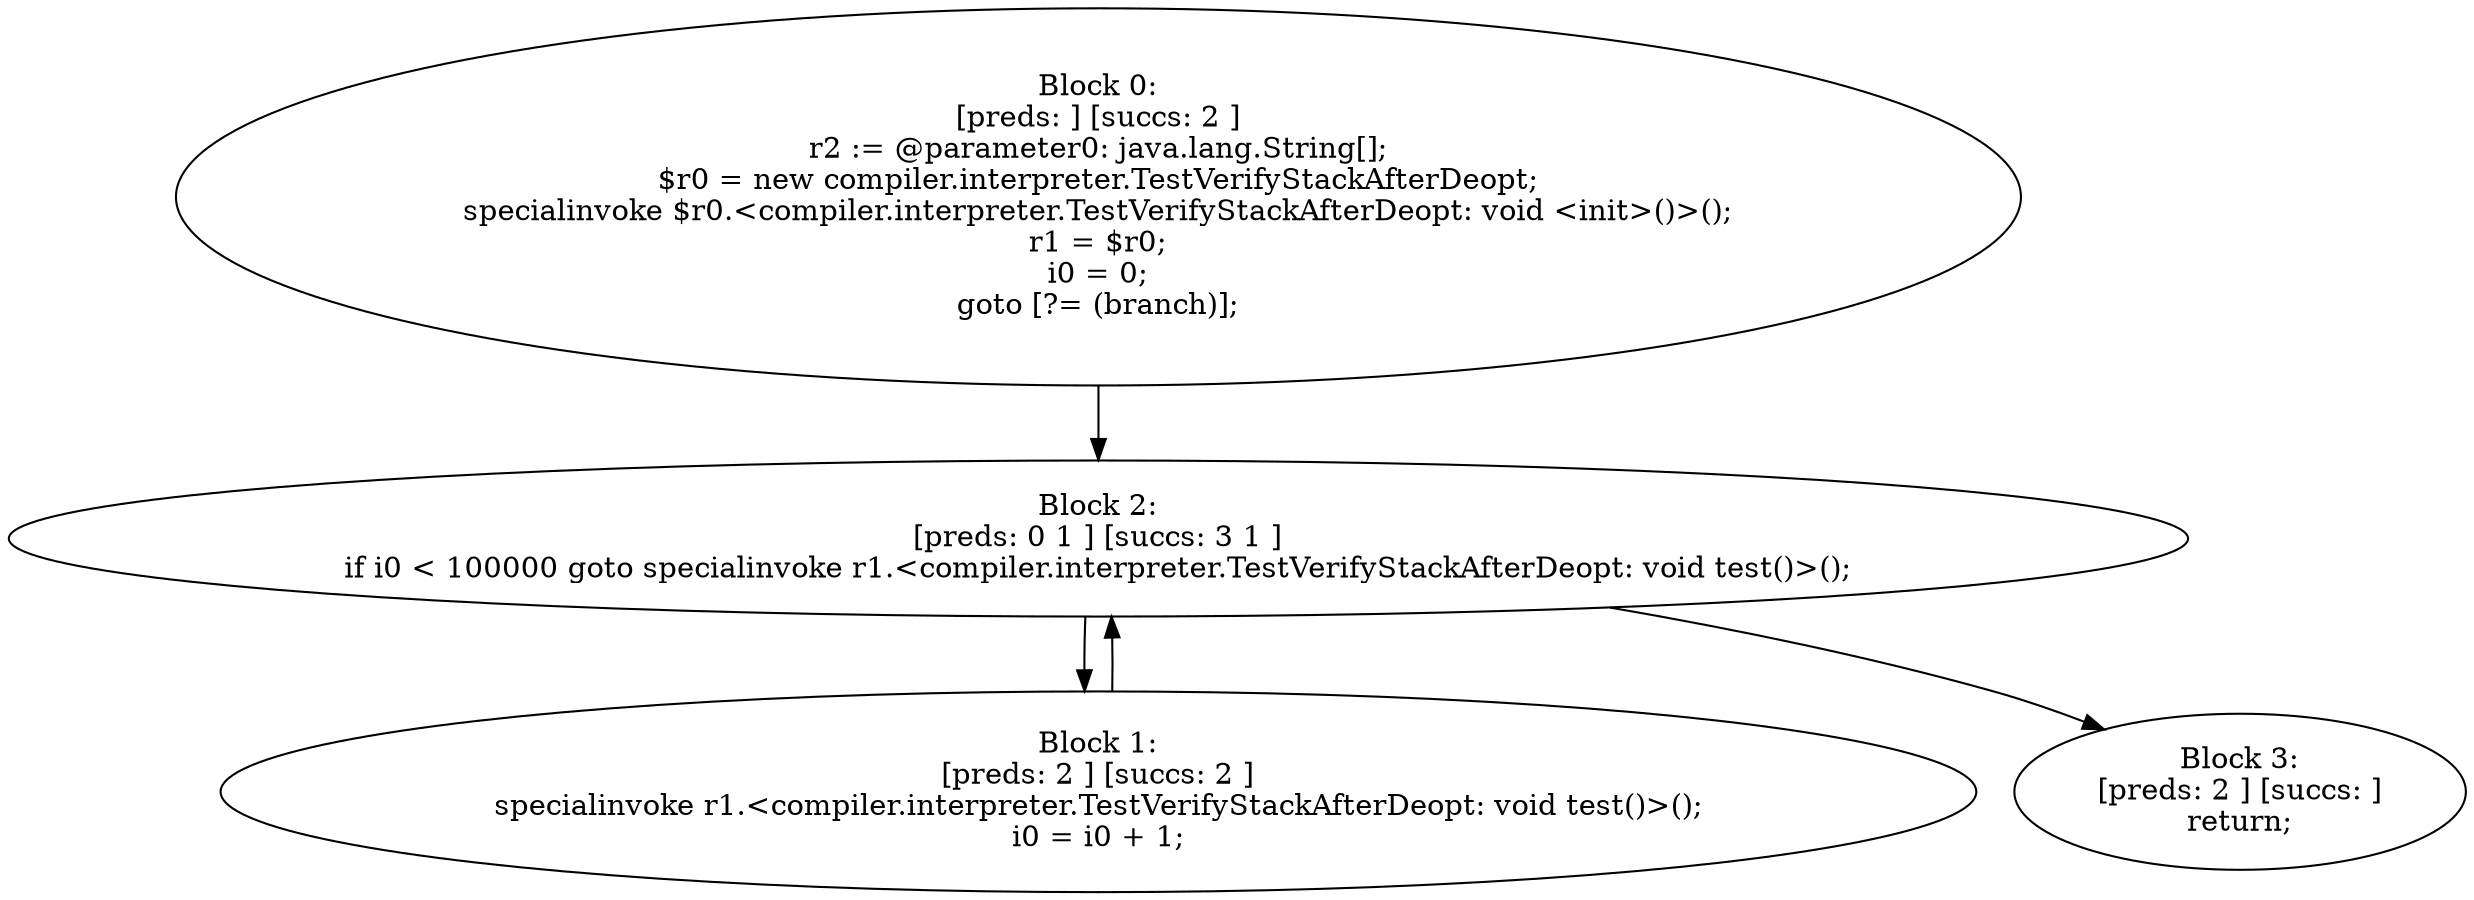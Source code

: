 digraph "unitGraph" {
    "Block 0:
[preds: ] [succs: 2 ]
r2 := @parameter0: java.lang.String[];
$r0 = new compiler.interpreter.TestVerifyStackAfterDeopt;
specialinvoke $r0.<compiler.interpreter.TestVerifyStackAfterDeopt: void <init>()>();
r1 = $r0;
i0 = 0;
goto [?= (branch)];
"
    "Block 1:
[preds: 2 ] [succs: 2 ]
specialinvoke r1.<compiler.interpreter.TestVerifyStackAfterDeopt: void test()>();
i0 = i0 + 1;
"
    "Block 2:
[preds: 0 1 ] [succs: 3 1 ]
if i0 < 100000 goto specialinvoke r1.<compiler.interpreter.TestVerifyStackAfterDeopt: void test()>();
"
    "Block 3:
[preds: 2 ] [succs: ]
return;
"
    "Block 0:
[preds: ] [succs: 2 ]
r2 := @parameter0: java.lang.String[];
$r0 = new compiler.interpreter.TestVerifyStackAfterDeopt;
specialinvoke $r0.<compiler.interpreter.TestVerifyStackAfterDeopt: void <init>()>();
r1 = $r0;
i0 = 0;
goto [?= (branch)];
"->"Block 2:
[preds: 0 1 ] [succs: 3 1 ]
if i0 < 100000 goto specialinvoke r1.<compiler.interpreter.TestVerifyStackAfterDeopt: void test()>();
";
    "Block 1:
[preds: 2 ] [succs: 2 ]
specialinvoke r1.<compiler.interpreter.TestVerifyStackAfterDeopt: void test()>();
i0 = i0 + 1;
"->"Block 2:
[preds: 0 1 ] [succs: 3 1 ]
if i0 < 100000 goto specialinvoke r1.<compiler.interpreter.TestVerifyStackAfterDeopt: void test()>();
";
    "Block 2:
[preds: 0 1 ] [succs: 3 1 ]
if i0 < 100000 goto specialinvoke r1.<compiler.interpreter.TestVerifyStackAfterDeopt: void test()>();
"->"Block 3:
[preds: 2 ] [succs: ]
return;
";
    "Block 2:
[preds: 0 1 ] [succs: 3 1 ]
if i0 < 100000 goto specialinvoke r1.<compiler.interpreter.TestVerifyStackAfterDeopt: void test()>();
"->"Block 1:
[preds: 2 ] [succs: 2 ]
specialinvoke r1.<compiler.interpreter.TestVerifyStackAfterDeopt: void test()>();
i0 = i0 + 1;
";
}
